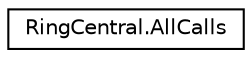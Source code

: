 digraph "Graphical Class Hierarchy"
{
 // LATEX_PDF_SIZE
  edge [fontname="Helvetica",fontsize="10",labelfontname="Helvetica",labelfontsize="10"];
  node [fontname="Helvetica",fontsize="10",shape=record];
  rankdir="LR";
  Node0 [label="RingCentral.AllCalls",height=0.2,width=0.4,color="black", fillcolor="white", style="filled",URL="$classRingCentral_1_1AllCalls.html",tooltip="Data for all calls"];
}
